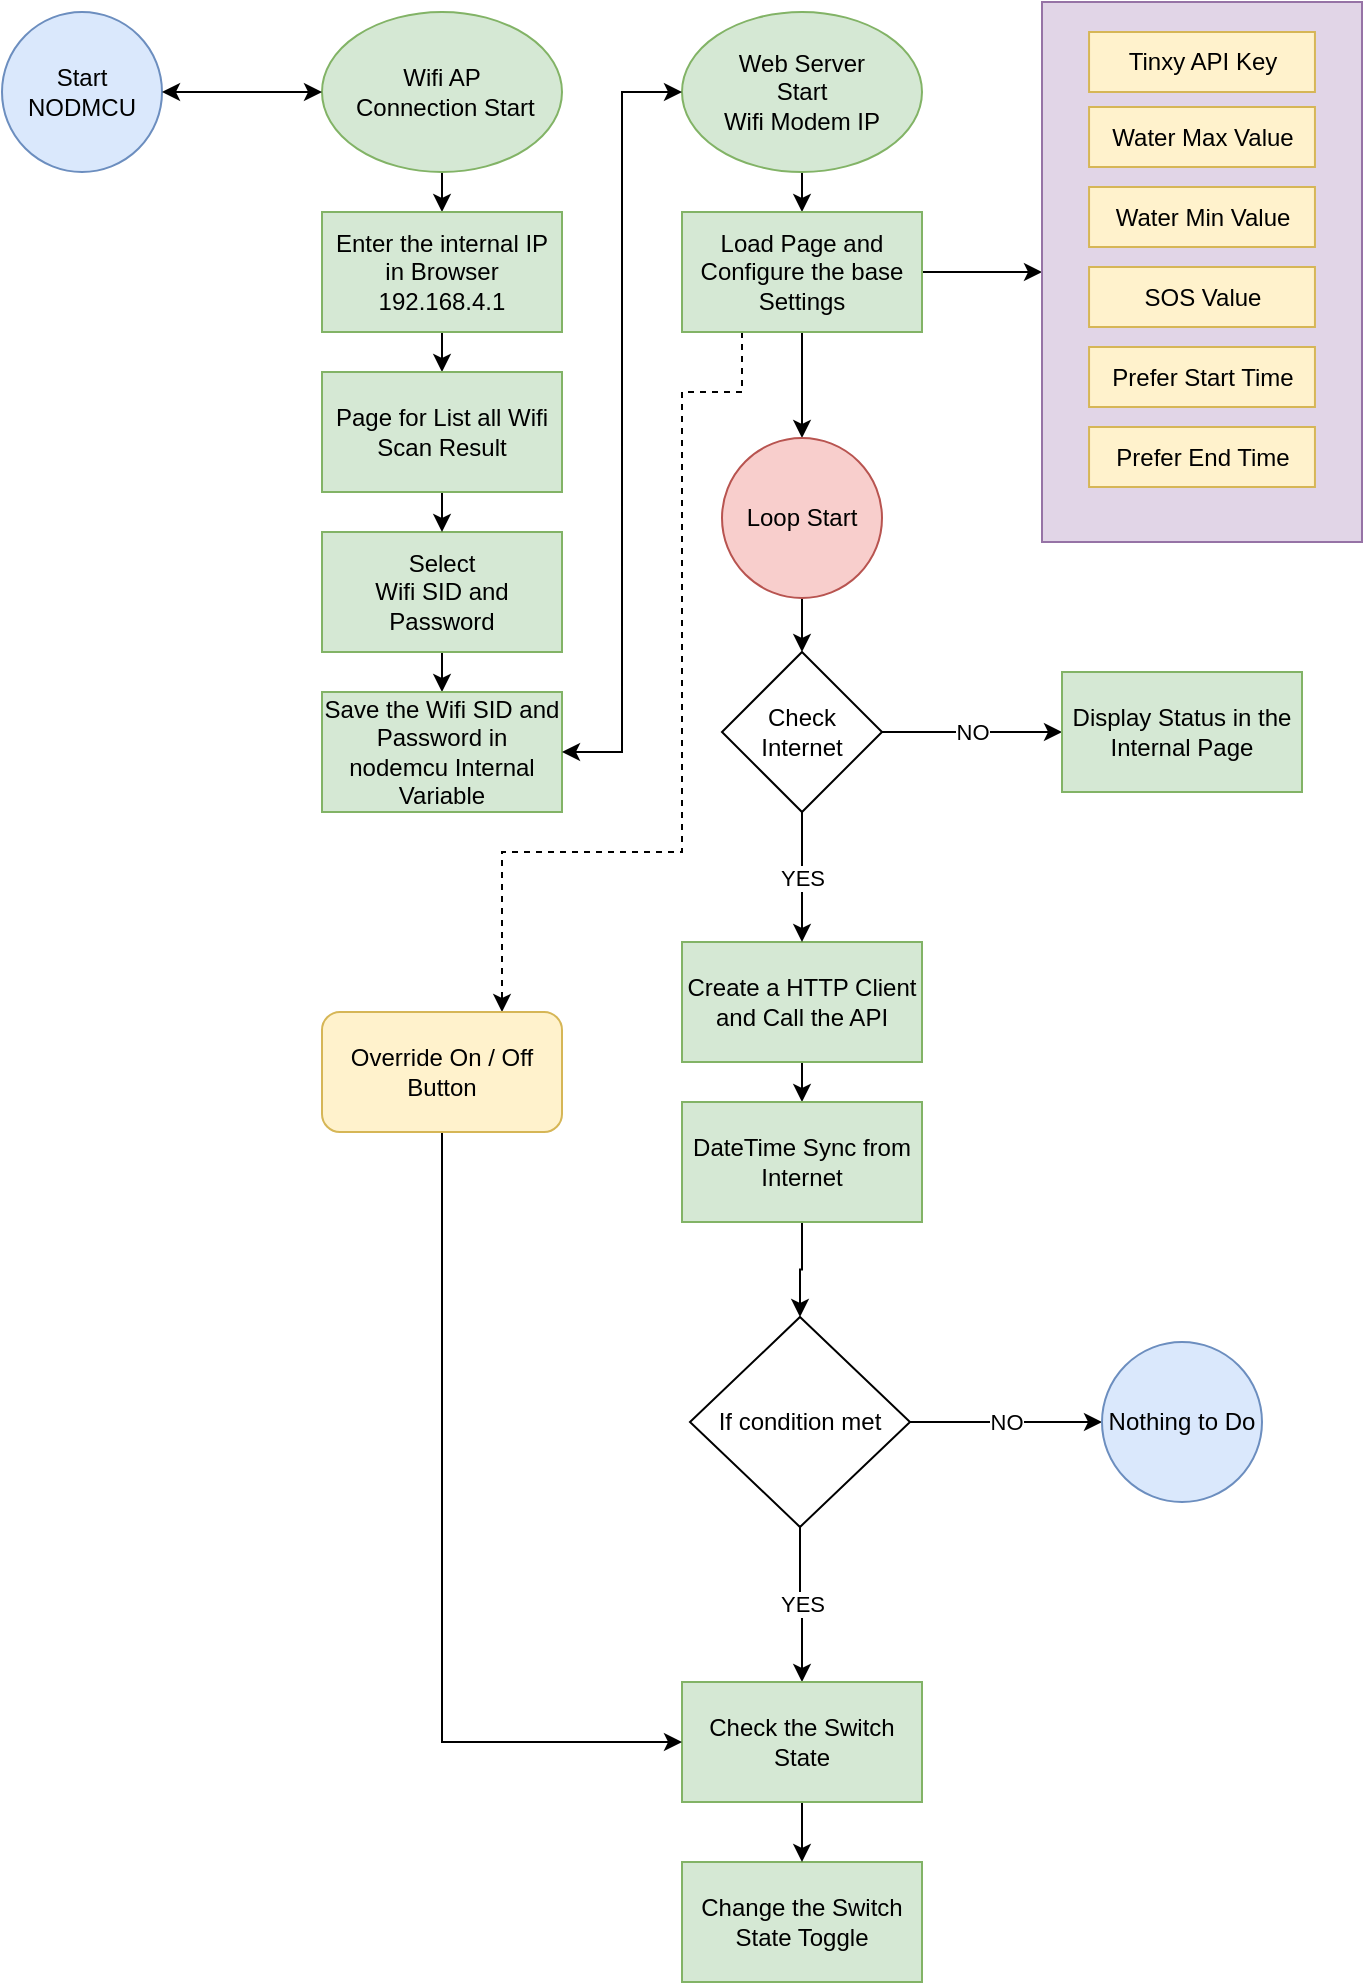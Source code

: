 <mxfile version="21.0.2" type="github">
  <diagram id="C5RBs43oDa-KdzZeNtuy" name="Page-1">
    <mxGraphModel dx="838" dy="453" grid="1" gridSize="10" guides="1" tooltips="1" connect="1" arrows="1" fold="1" page="1" pageScale="1" pageWidth="827" pageHeight="1169" math="0" shadow="0">
      <root>
        <mxCell id="WIyWlLk6GJQsqaUBKTNV-0" />
        <mxCell id="WIyWlLk6GJQsqaUBKTNV-1" parent="WIyWlLk6GJQsqaUBKTNV-0" />
        <mxCell id="Qw1t_qEsXEBMv8ivdbiU-1" value="Start NODMCU" style="ellipse;whiteSpace=wrap;html=1;aspect=fixed;fillColor=#dae8fc;strokeColor=#6c8ebf;" vertex="1" parent="WIyWlLk6GJQsqaUBKTNV-1">
          <mxGeometry x="70" y="250" width="80" height="80" as="geometry" />
        </mxCell>
        <mxCell id="Qw1t_qEsXEBMv8ivdbiU-38" style="edgeStyle=orthogonalEdgeStyle;rounded=0;orthogonalLoop=1;jettySize=auto;html=1;exitX=0.5;exitY=1;exitDx=0;exitDy=0;entryX=0.5;entryY=0;entryDx=0;entryDy=0;" edge="1" parent="WIyWlLk6GJQsqaUBKTNV-1" source="Qw1t_qEsXEBMv8ivdbiU-4" target="Qw1t_qEsXEBMv8ivdbiU-7">
          <mxGeometry relative="1" as="geometry" />
        </mxCell>
        <mxCell id="Qw1t_qEsXEBMv8ivdbiU-4" value="Select &lt;br&gt;Wifi SID and Password" style="rounded=0;whiteSpace=wrap;html=1;fillColor=#d5e8d4;strokeColor=#82b366;" vertex="1" parent="WIyWlLk6GJQsqaUBKTNV-1">
          <mxGeometry x="230" y="510" width="120" height="60" as="geometry" />
        </mxCell>
        <mxCell id="Qw1t_qEsXEBMv8ivdbiU-35" style="edgeStyle=orthogonalEdgeStyle;rounded=0;orthogonalLoop=1;jettySize=auto;html=1;exitX=0.5;exitY=1;exitDx=0;exitDy=0;entryX=0.5;entryY=0;entryDx=0;entryDy=0;" edge="1" parent="WIyWlLk6GJQsqaUBKTNV-1" source="Qw1t_qEsXEBMv8ivdbiU-6" target="Qw1t_qEsXEBMv8ivdbiU-10">
          <mxGeometry relative="1" as="geometry" />
        </mxCell>
        <mxCell id="Qw1t_qEsXEBMv8ivdbiU-6" value="Wifi AP&lt;br&gt;&amp;nbsp;Connection Start&lt;br style=&quot;border-color: var(--border-color);&quot;&gt;" style="ellipse;whiteSpace=wrap;html=1;fillColor=#d5e8d4;strokeColor=#82b366;" vertex="1" parent="WIyWlLk6GJQsqaUBKTNV-1">
          <mxGeometry x="230" y="250" width="120" height="80" as="geometry" />
        </mxCell>
        <mxCell id="Qw1t_qEsXEBMv8ivdbiU-7" value="Save the Wifi SID and Password in nodemcu Internal Variable" style="rounded=0;whiteSpace=wrap;html=1;fillColor=#d5e8d4;strokeColor=#82b366;" vertex="1" parent="WIyWlLk6GJQsqaUBKTNV-1">
          <mxGeometry x="230" y="590" width="120" height="60" as="geometry" />
        </mxCell>
        <mxCell id="Qw1t_qEsXEBMv8ivdbiU-8" value="" style="endArrow=classic;startArrow=classic;html=1;rounded=0;entryX=1;entryY=0.5;entryDx=0;entryDy=0;exitX=0;exitY=0.5;exitDx=0;exitDy=0;" edge="1" parent="WIyWlLk6GJQsqaUBKTNV-1" source="Qw1t_qEsXEBMv8ivdbiU-6" target="Qw1t_qEsXEBMv8ivdbiU-1">
          <mxGeometry width="50" height="50" relative="1" as="geometry">
            <mxPoint x="370" y="430" as="sourcePoint" />
            <mxPoint x="420" y="380" as="targetPoint" />
          </mxGeometry>
        </mxCell>
        <mxCell id="Qw1t_qEsXEBMv8ivdbiU-39" style="edgeStyle=orthogonalEdgeStyle;rounded=0;orthogonalLoop=1;jettySize=auto;html=1;exitX=0.5;exitY=1;exitDx=0;exitDy=0;entryX=0.5;entryY=0;entryDx=0;entryDy=0;" edge="1" parent="WIyWlLk6GJQsqaUBKTNV-1" source="Qw1t_qEsXEBMv8ivdbiU-9" target="Qw1t_qEsXEBMv8ivdbiU-13">
          <mxGeometry relative="1" as="geometry" />
        </mxCell>
        <mxCell id="Qw1t_qEsXEBMv8ivdbiU-9" value="Web Server&lt;br&gt;Start&lt;br&gt;Wifi Modem IP" style="ellipse;whiteSpace=wrap;html=1;fillColor=#d5e8d4;strokeColor=#82b366;" vertex="1" parent="WIyWlLk6GJQsqaUBKTNV-1">
          <mxGeometry x="410" y="250" width="120" height="80" as="geometry" />
        </mxCell>
        <mxCell id="Qw1t_qEsXEBMv8ivdbiU-36" style="edgeStyle=orthogonalEdgeStyle;rounded=0;orthogonalLoop=1;jettySize=auto;html=1;exitX=0.5;exitY=1;exitDx=0;exitDy=0;entryX=0.5;entryY=0;entryDx=0;entryDy=0;" edge="1" parent="WIyWlLk6GJQsqaUBKTNV-1" source="Qw1t_qEsXEBMv8ivdbiU-10" target="Qw1t_qEsXEBMv8ivdbiU-11">
          <mxGeometry relative="1" as="geometry" />
        </mxCell>
        <mxCell id="Qw1t_qEsXEBMv8ivdbiU-10" value="Enter the internal IP in Browser&lt;br&gt;192.168.4.1" style="rounded=0;whiteSpace=wrap;html=1;fillColor=#d5e8d4;strokeColor=#82b366;" vertex="1" parent="WIyWlLk6GJQsqaUBKTNV-1">
          <mxGeometry x="230" y="350" width="120" height="60" as="geometry" />
        </mxCell>
        <mxCell id="Qw1t_qEsXEBMv8ivdbiU-37" style="edgeStyle=orthogonalEdgeStyle;rounded=0;orthogonalLoop=1;jettySize=auto;html=1;exitX=0.5;exitY=1;exitDx=0;exitDy=0;entryX=0.5;entryY=0;entryDx=0;entryDy=0;" edge="1" parent="WIyWlLk6GJQsqaUBKTNV-1" source="Qw1t_qEsXEBMv8ivdbiU-11" target="Qw1t_qEsXEBMv8ivdbiU-4">
          <mxGeometry relative="1" as="geometry" />
        </mxCell>
        <mxCell id="Qw1t_qEsXEBMv8ivdbiU-11" value="Page for List all Wifi Scan Result" style="rounded=0;whiteSpace=wrap;html=1;fillColor=#d5e8d4;strokeColor=#82b366;" vertex="1" parent="WIyWlLk6GJQsqaUBKTNV-1">
          <mxGeometry x="230" y="430" width="120" height="60" as="geometry" />
        </mxCell>
        <mxCell id="Qw1t_qEsXEBMv8ivdbiU-12" value="" style="endArrow=classic;startArrow=classic;html=1;rounded=0;exitX=1;exitY=0.5;exitDx=0;exitDy=0;entryX=0;entryY=0.5;entryDx=0;entryDy=0;" edge="1" parent="WIyWlLk6GJQsqaUBKTNV-1" source="Qw1t_qEsXEBMv8ivdbiU-7" target="Qw1t_qEsXEBMv8ivdbiU-9">
          <mxGeometry width="50" height="50" relative="1" as="geometry">
            <mxPoint x="370" y="480" as="sourcePoint" />
            <mxPoint x="420" y="430" as="targetPoint" />
            <Array as="points">
              <mxPoint x="380" y="620" />
              <mxPoint x="380" y="290" />
            </Array>
          </mxGeometry>
        </mxCell>
        <mxCell id="Qw1t_qEsXEBMv8ivdbiU-24" style="edgeStyle=orthogonalEdgeStyle;rounded=0;orthogonalLoop=1;jettySize=auto;html=1;exitX=1;exitY=0.5;exitDx=0;exitDy=0;entryX=0;entryY=0.5;entryDx=0;entryDy=0;" edge="1" parent="WIyWlLk6GJQsqaUBKTNV-1" source="Qw1t_qEsXEBMv8ivdbiU-13" target="Qw1t_qEsXEBMv8ivdbiU-20">
          <mxGeometry relative="1" as="geometry">
            <mxPoint x="580" y="380" as="targetPoint" />
          </mxGeometry>
        </mxCell>
        <mxCell id="Qw1t_qEsXEBMv8ivdbiU-34" style="edgeStyle=orthogonalEdgeStyle;rounded=0;orthogonalLoop=1;jettySize=auto;html=1;exitX=0.5;exitY=1;exitDx=0;exitDy=0;" edge="1" parent="WIyWlLk6GJQsqaUBKTNV-1" source="Qw1t_qEsXEBMv8ivdbiU-13" target="Qw1t_qEsXEBMv8ivdbiU-27">
          <mxGeometry relative="1" as="geometry" />
        </mxCell>
        <mxCell id="Qw1t_qEsXEBMv8ivdbiU-58" style="edgeStyle=orthogonalEdgeStyle;rounded=0;orthogonalLoop=1;jettySize=auto;html=1;exitX=0.25;exitY=1;exitDx=0;exitDy=0;entryX=0.75;entryY=0;entryDx=0;entryDy=0;dashed=1;" edge="1" parent="WIyWlLk6GJQsqaUBKTNV-1" source="Qw1t_qEsXEBMv8ivdbiU-13" target="Qw1t_qEsXEBMv8ivdbiU-55">
          <mxGeometry relative="1" as="geometry">
            <Array as="points">
              <mxPoint x="440" y="440" />
              <mxPoint x="410" y="440" />
              <mxPoint x="410" y="670" />
              <mxPoint x="320" y="670" />
            </Array>
          </mxGeometry>
        </mxCell>
        <mxCell id="Qw1t_qEsXEBMv8ivdbiU-13" value="Load Page and Configure the base Settings" style="rounded=0;whiteSpace=wrap;html=1;fillColor=#d5e8d4;strokeColor=#82b366;" vertex="1" parent="WIyWlLk6GJQsqaUBKTNV-1">
          <mxGeometry x="410" y="350" width="120" height="60" as="geometry" />
        </mxCell>
        <mxCell id="Qw1t_qEsXEBMv8ivdbiU-30" value="NO" style="edgeStyle=orthogonalEdgeStyle;rounded=0;orthogonalLoop=1;jettySize=auto;html=1;exitX=1;exitY=0.5;exitDx=0;exitDy=0;entryX=0;entryY=0.5;entryDx=0;entryDy=0;" edge="1" parent="WIyWlLk6GJQsqaUBKTNV-1" source="Qw1t_qEsXEBMv8ivdbiU-26" target="Qw1t_qEsXEBMv8ivdbiU-29">
          <mxGeometry relative="1" as="geometry" />
        </mxCell>
        <mxCell id="Qw1t_qEsXEBMv8ivdbiU-32" value="YES" style="edgeStyle=orthogonalEdgeStyle;rounded=0;orthogonalLoop=1;jettySize=auto;html=1;exitX=0.5;exitY=1;exitDx=0;exitDy=0;entryX=0.5;entryY=0;entryDx=0;entryDy=0;" edge="1" parent="WIyWlLk6GJQsqaUBKTNV-1" source="Qw1t_qEsXEBMv8ivdbiU-26" target="Qw1t_qEsXEBMv8ivdbiU-40">
          <mxGeometry relative="1" as="geometry">
            <mxPoint x="470" y="1075" as="targetPoint" />
          </mxGeometry>
        </mxCell>
        <mxCell id="Qw1t_qEsXEBMv8ivdbiU-26" value="If condition met" style="rhombus;whiteSpace=wrap;html=1;" vertex="1" parent="WIyWlLk6GJQsqaUBKTNV-1">
          <mxGeometry x="414" y="902.5" width="110" height="105" as="geometry" />
        </mxCell>
        <mxCell id="Qw1t_qEsXEBMv8ivdbiU-45" style="edgeStyle=orthogonalEdgeStyle;rounded=0;orthogonalLoop=1;jettySize=auto;html=1;exitX=0.5;exitY=1;exitDx=0;exitDy=0;" edge="1" parent="WIyWlLk6GJQsqaUBKTNV-1" source="Qw1t_qEsXEBMv8ivdbiU-27" target="Qw1t_qEsXEBMv8ivdbiU-49">
          <mxGeometry relative="1" as="geometry">
            <mxPoint x="470" y="590" as="targetPoint" />
          </mxGeometry>
        </mxCell>
        <mxCell id="Qw1t_qEsXEBMv8ivdbiU-27" value="Loop Start" style="ellipse;whiteSpace=wrap;html=1;aspect=fixed;fillColor=#f8cecc;strokeColor=#b85450;" vertex="1" parent="WIyWlLk6GJQsqaUBKTNV-1">
          <mxGeometry x="430" y="463" width="80" height="80" as="geometry" />
        </mxCell>
        <mxCell id="Qw1t_qEsXEBMv8ivdbiU-29" value="Nothing to Do" style="ellipse;whiteSpace=wrap;html=1;aspect=fixed;fillColor=#dae8fc;strokeColor=#6c8ebf;" vertex="1" parent="WIyWlLk6GJQsqaUBKTNV-1">
          <mxGeometry x="620" y="915" width="80" height="80" as="geometry" />
        </mxCell>
        <mxCell id="Qw1t_qEsXEBMv8ivdbiU-33" value="Change the Switch State Toggle" style="rounded=0;whiteSpace=wrap;html=1;fillColor=#d5e8d4;strokeColor=#82b366;" vertex="1" parent="WIyWlLk6GJQsqaUBKTNV-1">
          <mxGeometry x="410" y="1175" width="120" height="60" as="geometry" />
        </mxCell>
        <mxCell id="Qw1t_qEsXEBMv8ivdbiU-48" value="" style="edgeStyle=orthogonalEdgeStyle;rounded=0;orthogonalLoop=1;jettySize=auto;html=1;" edge="1" parent="WIyWlLk6GJQsqaUBKTNV-1" source="Qw1t_qEsXEBMv8ivdbiU-40" target="Qw1t_qEsXEBMv8ivdbiU-33">
          <mxGeometry relative="1" as="geometry" />
        </mxCell>
        <mxCell id="Qw1t_qEsXEBMv8ivdbiU-40" value="Check the Switch State" style="rounded=0;whiteSpace=wrap;html=1;fillColor=#d5e8d4;strokeColor=#82b366;" vertex="1" parent="WIyWlLk6GJQsqaUBKTNV-1">
          <mxGeometry x="410" y="1085" width="120" height="60" as="geometry" />
        </mxCell>
        <mxCell id="Qw1t_qEsXEBMv8ivdbiU-44" style="edgeStyle=orthogonalEdgeStyle;rounded=0;orthogonalLoop=1;jettySize=auto;html=1;exitX=0.5;exitY=1;exitDx=0;exitDy=0;entryX=0.5;entryY=0;entryDx=0;entryDy=0;" edge="1" parent="WIyWlLk6GJQsqaUBKTNV-1" source="Qw1t_qEsXEBMv8ivdbiU-41" target="Qw1t_qEsXEBMv8ivdbiU-42">
          <mxGeometry relative="1" as="geometry" />
        </mxCell>
        <mxCell id="Qw1t_qEsXEBMv8ivdbiU-41" value="Create a HTTP Client and Call the API" style="rounded=0;whiteSpace=wrap;html=1;fillColor=#d5e8d4;strokeColor=#82b366;" vertex="1" parent="WIyWlLk6GJQsqaUBKTNV-1">
          <mxGeometry x="410" y="715" width="120" height="60" as="geometry" />
        </mxCell>
        <mxCell id="Qw1t_qEsXEBMv8ivdbiU-43" style="edgeStyle=orthogonalEdgeStyle;rounded=0;orthogonalLoop=1;jettySize=auto;html=1;exitX=0.5;exitY=1;exitDx=0;exitDy=0;entryX=0.5;entryY=0;entryDx=0;entryDy=0;" edge="1" parent="WIyWlLk6GJQsqaUBKTNV-1" source="Qw1t_qEsXEBMv8ivdbiU-42" target="Qw1t_qEsXEBMv8ivdbiU-26">
          <mxGeometry relative="1" as="geometry" />
        </mxCell>
        <mxCell id="Qw1t_qEsXEBMv8ivdbiU-42" value="DateTime Sync from Internet" style="rounded=0;whiteSpace=wrap;html=1;fillColor=#d5e8d4;strokeColor=#82b366;" vertex="1" parent="WIyWlLk6GJQsqaUBKTNV-1">
          <mxGeometry x="410" y="795" width="120" height="60" as="geometry" />
        </mxCell>
        <mxCell id="Qw1t_qEsXEBMv8ivdbiU-54" value="NO" style="edgeStyle=orthogonalEdgeStyle;rounded=0;orthogonalLoop=1;jettySize=auto;html=1;" edge="1" parent="WIyWlLk6GJQsqaUBKTNV-1" source="Qw1t_qEsXEBMv8ivdbiU-49" target="Qw1t_qEsXEBMv8ivdbiU-53">
          <mxGeometry relative="1" as="geometry" />
        </mxCell>
        <mxCell id="Qw1t_qEsXEBMv8ivdbiU-60" value="YES" style="edgeStyle=orthogonalEdgeStyle;rounded=0;orthogonalLoop=1;jettySize=auto;html=1;" edge="1" parent="WIyWlLk6GJQsqaUBKTNV-1" source="Qw1t_qEsXEBMv8ivdbiU-49" target="Qw1t_qEsXEBMv8ivdbiU-41">
          <mxGeometry relative="1" as="geometry" />
        </mxCell>
        <mxCell id="Qw1t_qEsXEBMv8ivdbiU-49" value="Check Internet" style="rhombus;whiteSpace=wrap;html=1;" vertex="1" parent="WIyWlLk6GJQsqaUBKTNV-1">
          <mxGeometry x="430" y="570" width="80" height="80" as="geometry" />
        </mxCell>
        <mxCell id="Qw1t_qEsXEBMv8ivdbiU-53" value="Display Status in the Internal Page" style="rounded=0;whiteSpace=wrap;html=1;fillColor=#d5e8d4;strokeColor=#82b366;" vertex="1" parent="WIyWlLk6GJQsqaUBKTNV-1">
          <mxGeometry x="600" y="580" width="120" height="60" as="geometry" />
        </mxCell>
        <mxCell id="Qw1t_qEsXEBMv8ivdbiU-59" style="edgeStyle=orthogonalEdgeStyle;rounded=0;orthogonalLoop=1;jettySize=auto;html=1;exitX=0.5;exitY=1;exitDx=0;exitDy=0;entryX=0;entryY=0.5;entryDx=0;entryDy=0;" edge="1" parent="WIyWlLk6GJQsqaUBKTNV-1" source="Qw1t_qEsXEBMv8ivdbiU-55" target="Qw1t_qEsXEBMv8ivdbiU-40">
          <mxGeometry relative="1" as="geometry" />
        </mxCell>
        <mxCell id="Qw1t_qEsXEBMv8ivdbiU-55" value="Override On / Off Button" style="rounded=1;whiteSpace=wrap;html=1;fillColor=#fff2cc;strokeColor=#d6b656;" vertex="1" parent="WIyWlLk6GJQsqaUBKTNV-1">
          <mxGeometry x="230" y="750" width="120" height="60" as="geometry" />
        </mxCell>
        <mxCell id="Qw1t_qEsXEBMv8ivdbiU-61" value="" style="group" vertex="1" connectable="0" parent="WIyWlLk6GJQsqaUBKTNV-1">
          <mxGeometry x="590" y="245" width="160" height="270" as="geometry" />
        </mxCell>
        <mxCell id="Qw1t_qEsXEBMv8ivdbiU-20" value="" style="rounded=0;whiteSpace=wrap;html=1;fillColor=#e1d5e7;strokeColor=#9673a6;movable=1;resizable=1;rotatable=1;deletable=1;editable=1;locked=0;connectable=1;" vertex="1" parent="Qw1t_qEsXEBMv8ivdbiU-61">
          <mxGeometry width="160" height="270" as="geometry" />
        </mxCell>
        <mxCell id="Qw1t_qEsXEBMv8ivdbiU-14" value="Tinxy API Key" style="rounded=0;whiteSpace=wrap;html=1;fillColor=#fff2cc;strokeColor=#d6b656;" vertex="1" parent="Qw1t_qEsXEBMv8ivdbiU-61">
          <mxGeometry x="23.529" y="15" width="112.941" height="30" as="geometry" />
        </mxCell>
        <mxCell id="Qw1t_qEsXEBMv8ivdbiU-15" value="Water Max Value" style="rounded=0;whiteSpace=wrap;html=1;fillColor=#fff2cc;strokeColor=#d6b656;" vertex="1" parent="Qw1t_qEsXEBMv8ivdbiU-61">
          <mxGeometry x="23.529" y="52.5" width="112.941" height="30" as="geometry" />
        </mxCell>
        <mxCell id="Qw1t_qEsXEBMv8ivdbiU-16" value="Water Min Value" style="rounded=0;whiteSpace=wrap;html=1;fillColor=#fff2cc;strokeColor=#d6b656;" vertex="1" parent="Qw1t_qEsXEBMv8ivdbiU-61">
          <mxGeometry x="23.529" y="92.5" width="112.941" height="30" as="geometry" />
        </mxCell>
        <mxCell id="Qw1t_qEsXEBMv8ivdbiU-17" value="SOS Value" style="rounded=0;whiteSpace=wrap;html=1;fillColor=#fff2cc;strokeColor=#d6b656;" vertex="1" parent="Qw1t_qEsXEBMv8ivdbiU-61">
          <mxGeometry x="23.529" y="132.5" width="112.941" height="30" as="geometry" />
        </mxCell>
        <mxCell id="Qw1t_qEsXEBMv8ivdbiU-18" value="Prefer Start Time" style="rounded=0;whiteSpace=wrap;html=1;fillColor=#fff2cc;strokeColor=#d6b656;" vertex="1" parent="Qw1t_qEsXEBMv8ivdbiU-61">
          <mxGeometry x="23.529" y="172.5" width="112.941" height="30" as="geometry" />
        </mxCell>
        <mxCell id="Qw1t_qEsXEBMv8ivdbiU-19" value="Prefer End Time" style="rounded=0;whiteSpace=wrap;html=1;fillColor=#fff2cc;strokeColor=#d6b656;" vertex="1" parent="Qw1t_qEsXEBMv8ivdbiU-61">
          <mxGeometry x="23.529" y="212.5" width="112.941" height="30" as="geometry" />
        </mxCell>
      </root>
    </mxGraphModel>
  </diagram>
</mxfile>
